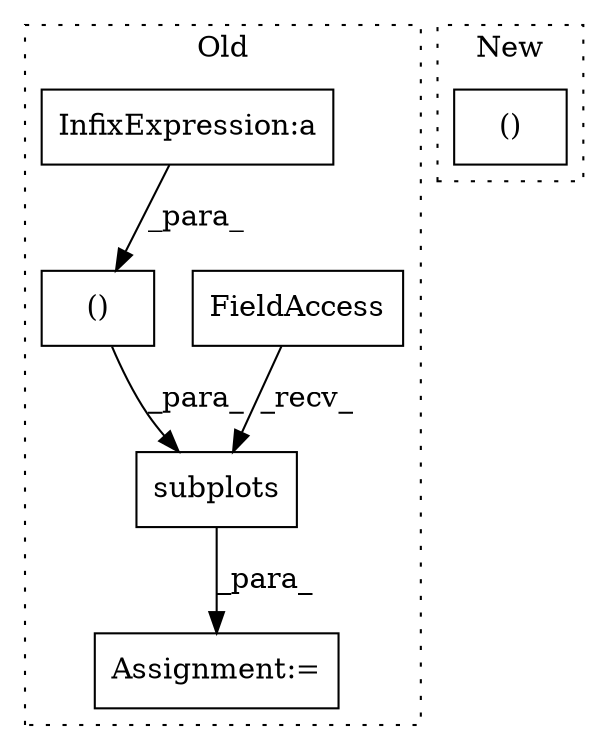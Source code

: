 digraph G {
subgraph cluster0 {
1 [label="subplots" a="32" s="6568,6597" l="9,1" shape="box"];
3 [label="Assignment:=" a="7" s="6548" l="2" shape="box"];
4 [label="FieldAccess" a="22" s="6550" l="17" shape="box"];
5 [label="()" a="106" s="6447" l="21" shape="box"];
6 [label="InfixExpression:a" a="27" s="6377" l="3" shape="box"];
label = "Old";
style="dotted";
}
subgraph cluster1 {
2 [label="()" a="106" s="12945" l="57" shape="box"];
label = "New";
style="dotted";
}
1 -> 3 [label="_para_"];
4 -> 1 [label="_recv_"];
5 -> 1 [label="_para_"];
6 -> 5 [label="_para_"];
}